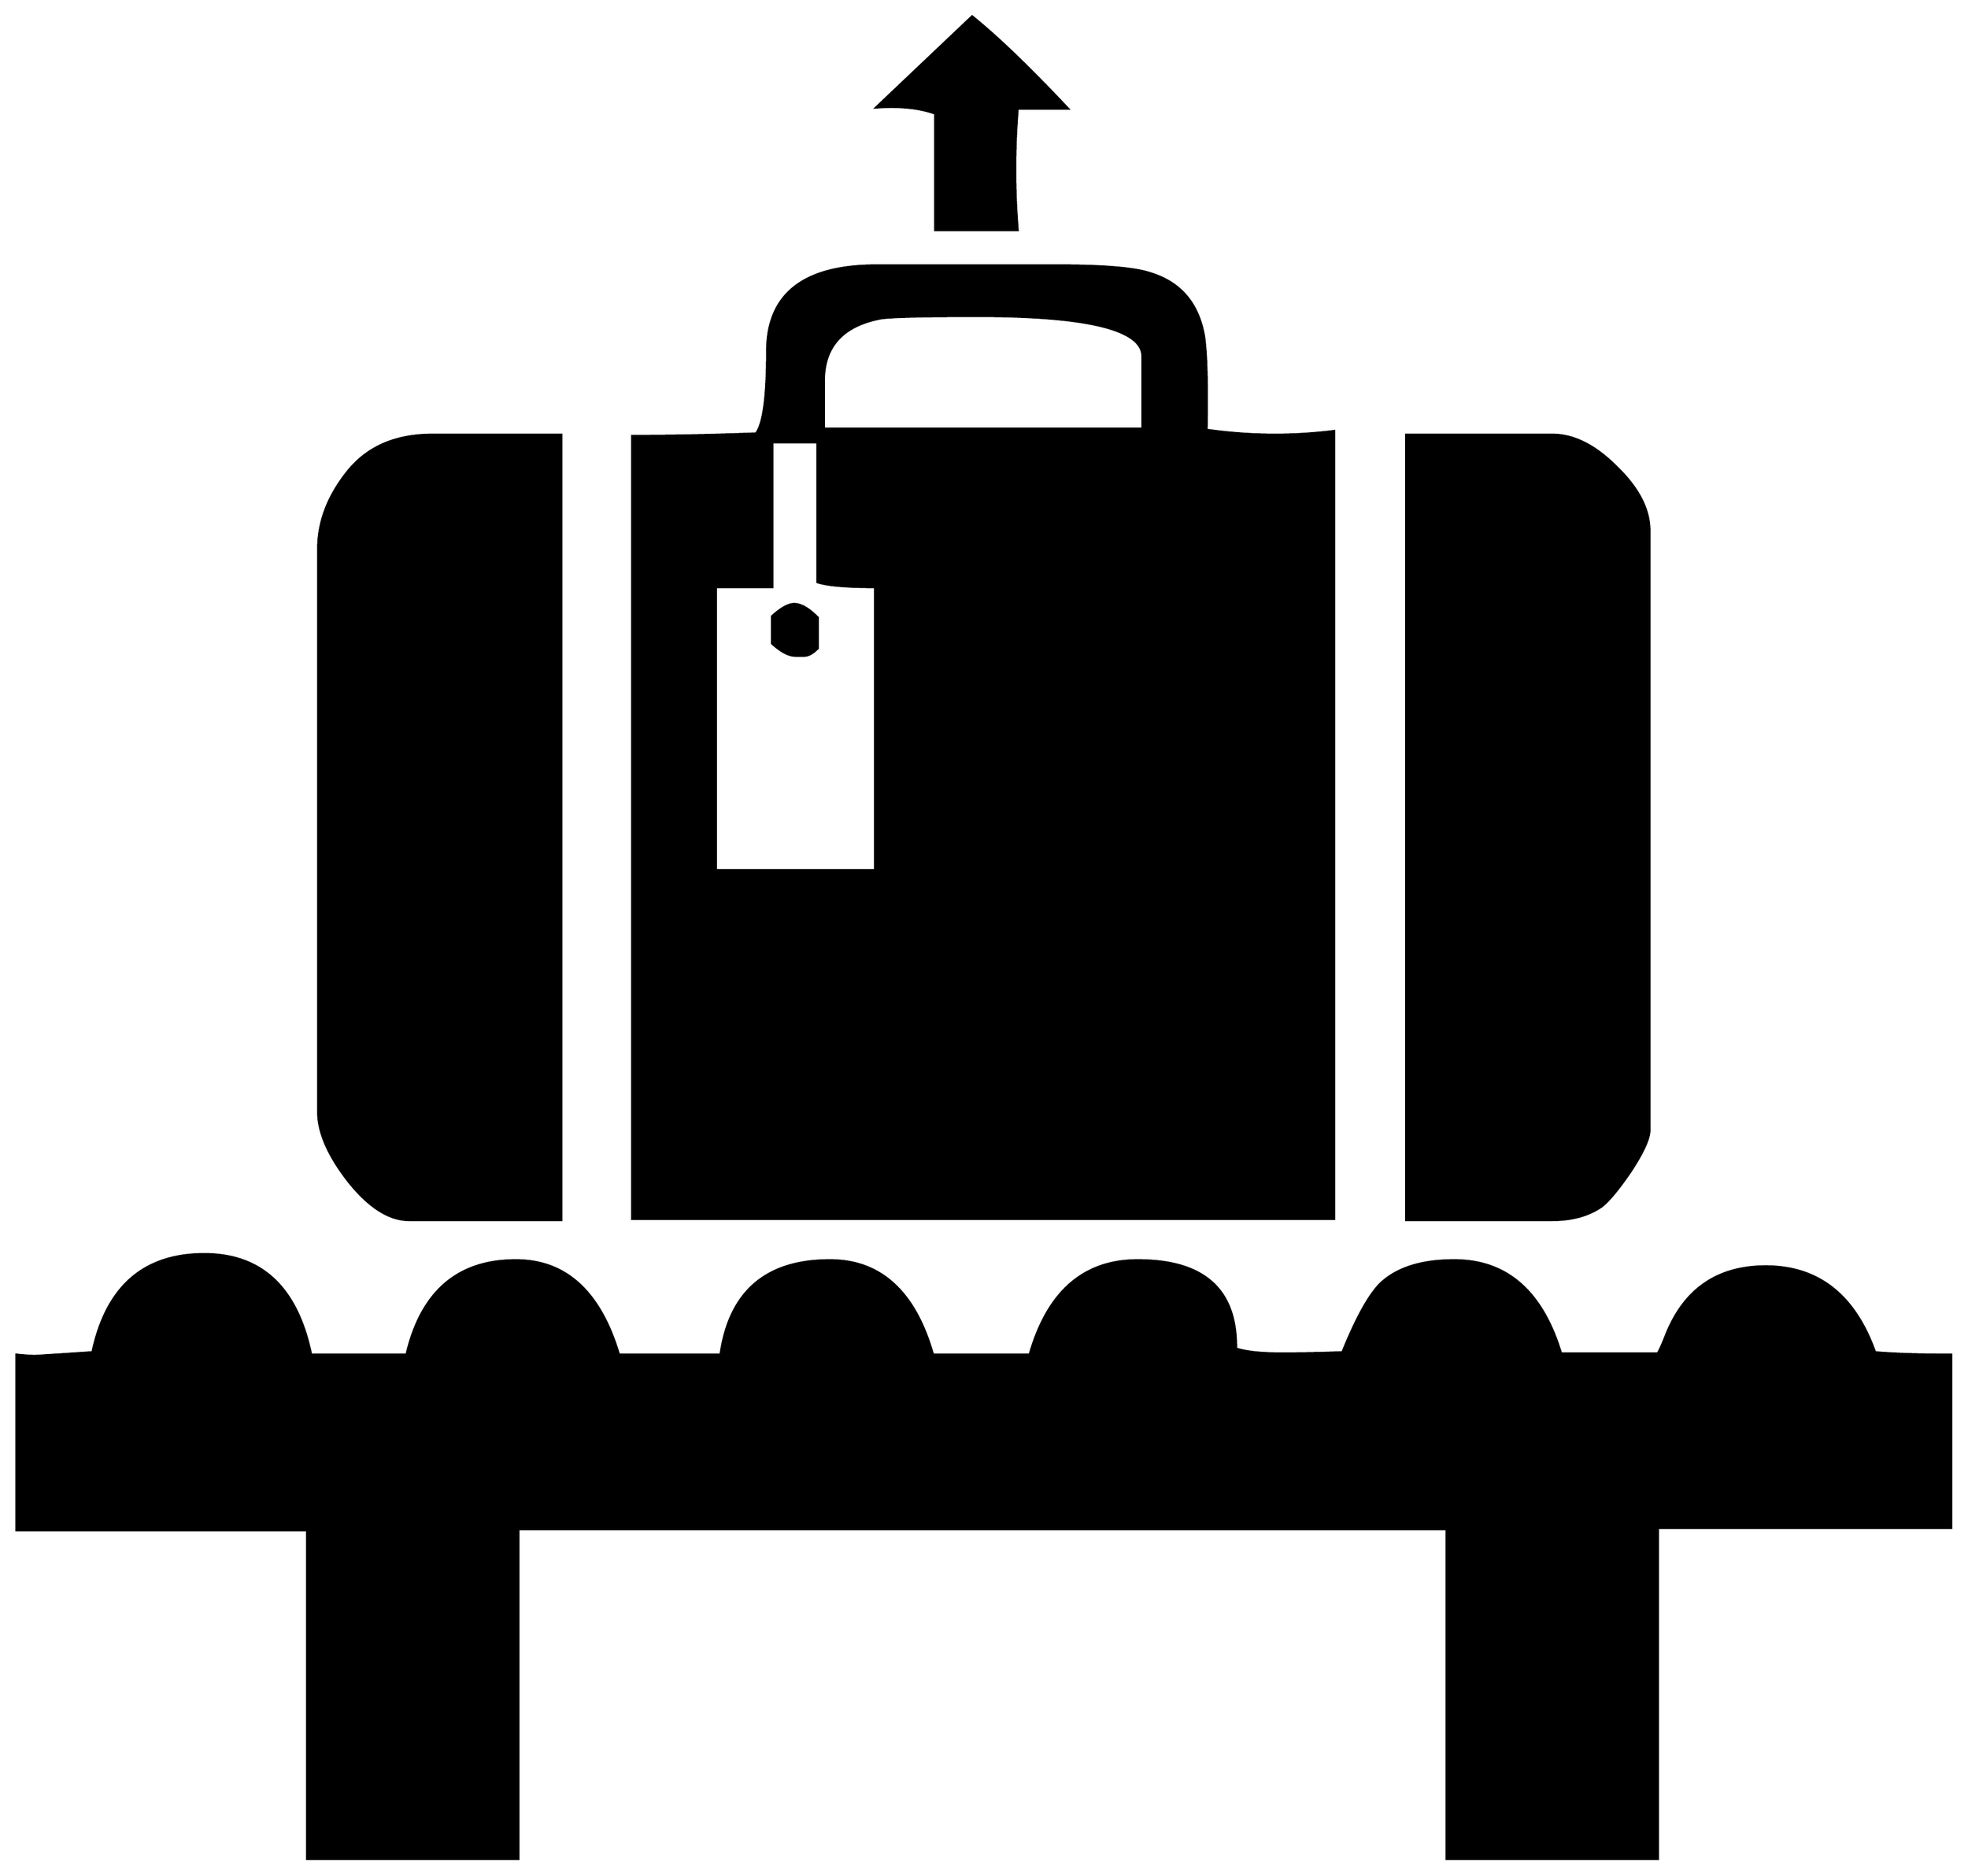 


\begin{tikzpicture}[y=0.80pt, x=0.80pt, yscale=-1.0, xscale=1.0, inner sep=0pt, outer sep=0pt]
\begin{scope}[shift={(100.0,1751.0)},nonzero rule]
  \path[draw=.,fill=.,line width=1.600pt] (939.0,-1303.0) --
    (898.0,-1303.0) .. controls (895.333,-1269.667) and
    (895.333,-1236.667) .. (898.0,-1204.0) -- (831.0,-1204.0) --
    (831.0,-1299.0) .. controls (818.333,-1303.667) and
    (802.333,-1305.333) .. (783.0,-1304.0) -- (861.0,-1378.0) ..
    controls (881.667,-1361.333) and (907.667,-1336.333) ..
    (939.0,-1303.0) -- cycle(1413.0,-470.0) .. controls
    (1413.0,-463.333) and (1408.0,-452.333) .. (1398.0,-437.0) ..
    controls (1388.0,-422.333) and (1380.0,-412.667) ..
    (1374.0,-408.0) .. controls (1363.333,-400.667) and
    (1350.0,-397.0) .. (1334.0,-397.0) -- (1215.0,-397.0) --
    (1215.0,-1037.0) -- (1334.0,-1037.0) .. controls
    (1351.333,-1037.0) and (1368.667,-1028.333) .. (1386.0,-1011.0) ..
    controls (1404.0,-993.667) and (1413.0,-976.333) ..
    (1413.0,-959.0) -- (1413.0,-470.0) -- cycle(1156.0,-398.0)
    -- (584.0,-398.0) -- (584.0,-1036.0) .. controls
    (614.667,-1036.0) and (648.333,-1036.667) .. (685.0,-1038.0) ..
    controls (691.0,-1046.0) and (694.0,-1068.333) ..
    (694.0,-1105.0) .. controls (694.0,-1151.667) and
    (723.667,-1175.0) .. (783.0,-1175.0) -- (931.0,-1175.0) ..
    controls (967.667,-1175.0) and (992.333,-1173.0) ..
    (1005.0,-1169.0) .. controls (1030.333,-1161.667) and
    (1045.333,-1144.333) .. (1050.0,-1117.0) .. controls
    (1052.0,-1102.333) and (1052.667,-1077.0) .. (1052.0,-1041.0) ..
    controls (1070.667,-1038.333) and (1089.333,-1037.0) ..
    (1108.0,-1037.0) .. controls (1124.0,-1037.0) and
    (1140.0,-1038.0) .. (1156.0,-1040.0) -- (1156.0,-398.0) --
    cycle(526.0,-397.0) -- (402.0,-397.0) .. controls
    (386.0,-397.0) and (369.667,-407.333) .. (353.0,-428.0) ..
    controls (336.333,-449.333) and (328.0,-468.333) .. (328.0,-485.0)
    -- (328.0,-944.0) .. controls (328.0,-966.0) and
    (336.0,-987.0) .. (352.0,-1007.0) .. controls
    (368.0,-1027.0) and (391.0,-1037.0) .. (421.0,-1037.0) --
    (526.0,-1037.0) -- (526.0,-397.0) -- cycle(1659.0,-146.0) --
    (1420.0,-146.0) -- (1420.0,124.0) -- (1248.0,124.0) --
    (1248.0,-145.0) -- (491.0,-145.0) -- (491.0,124.0) --
    (319.0,124.0) -- (319.0,-144.0) -- (82.0,-144.0) --
    (82.0,-287.0) .. controls (88.667,-286.333) and (93.667,-286.0) ..
    (97.0,-286.0) .. controls (98.333,-286.0) and (114.0,-287.0)
    .. (144.0,-289.0) .. controls (155.333,-342.333) and
    (185.667,-369.0) .. (235.0,-369.0) .. controls (281.667,-369.0)
    and (310.667,-341.667) .. (322.0,-287.0) -- (400.0,-287.0) ..
    controls (412.0,-338.333) and (441.667,-364.0) .. (489.0,-364.0)
    .. controls (529.667,-364.0) and (557.667,-338.333) ..
    (573.0,-287.0) -- (656.0,-287.0) .. controls (663.333,-338.333)
    and (693.0,-364.0) .. (745.0,-364.0) .. controls
    (786.333,-364.0) and (814.333,-338.333) .. (829.0,-287.0) --
    (908.0,-287.0) .. controls (922.667,-338.333) and (952.0,-364.0)
    .. (996.0,-364.0) .. controls (1050.0,-364.0) and
    (1076.667,-340.0) .. (1076.0,-292.0) .. controls
    (1084.0,-289.333) and (1096.333,-288.0) .. (1113.0,-288.0) ..
    controls (1129.0,-288.0) and (1145.667,-288.333) ..
    (1163.0,-289.0) .. controls (1174.333,-317.0) and
    (1184.667,-335.667) .. (1194.0,-345.0) .. controls
    (1207.333,-357.667) and (1227.333,-364.0) .. (1254.0,-364.0) ..
    controls (1296.667,-364.0) and (1325.667,-338.667) ..
    (1341.0,-288.0) -- (1420.0,-288.0) .. controls
    (1421.333,-290.0) and (1423.333,-294.333) .. (1426.0,-301.0) ..
    controls (1440.667,-339.667) and (1468.0,-359.0) ..
    (1508.0,-359.0) .. controls (1550.667,-359.0) and
    (1580.333,-335.667) .. (1597.0,-289.0) .. controls
    (1611.667,-287.667) and (1632.333,-287.0) .. (1659.0,-287.0) --
    (1659.0,-146.0) -- cycle(1000.0,-1042.0) -- (1000.0,-1101.0)
    .. controls (1000.0,-1123.0) and (955.333,-1134.0) ..
    (866.0,-1134.0) .. controls (820.0,-1134.0) and
    (793.333,-1133.333) .. (786.0,-1132.0) .. controls
    (755.333,-1126.0) and (740.0,-1109.0) .. (740.0,-1081.0) --
    (740.0,-1042.0) -- (1000.0,-1042.0) -- cycle(782.0,-682.0)
    -- (782.0,-913.0) .. controls (758.667,-913.0) and
    (743.0,-914.333) .. (735.0,-917.0) -- (735.0,-1031.0) --
    (698.0,-1031.0) -- (698.0,-913.0) -- (652.0,-913.0) --
    (652.0,-682.0) -- (782.0,-682.0) -- cycle(735.0,-863.0) ..
    controls (731.0,-859.0) and (727.333,-857.0) .. (724.0,-857.0)
    -- (717.0,-857.0) .. controls (711.667,-857.0) and
    (705.333,-860.333) .. (698.0,-867.0) -- (698.0,-889.0) ..
    controls (705.333,-895.667) and (711.333,-899.0) .. (716.0,-899.0)
    .. controls (721.333,-899.0) and (727.667,-895.333) ..
    (735.0,-888.0) -- (735.0,-863.0) -- cycle;
\end{scope}

\end{tikzpicture}

